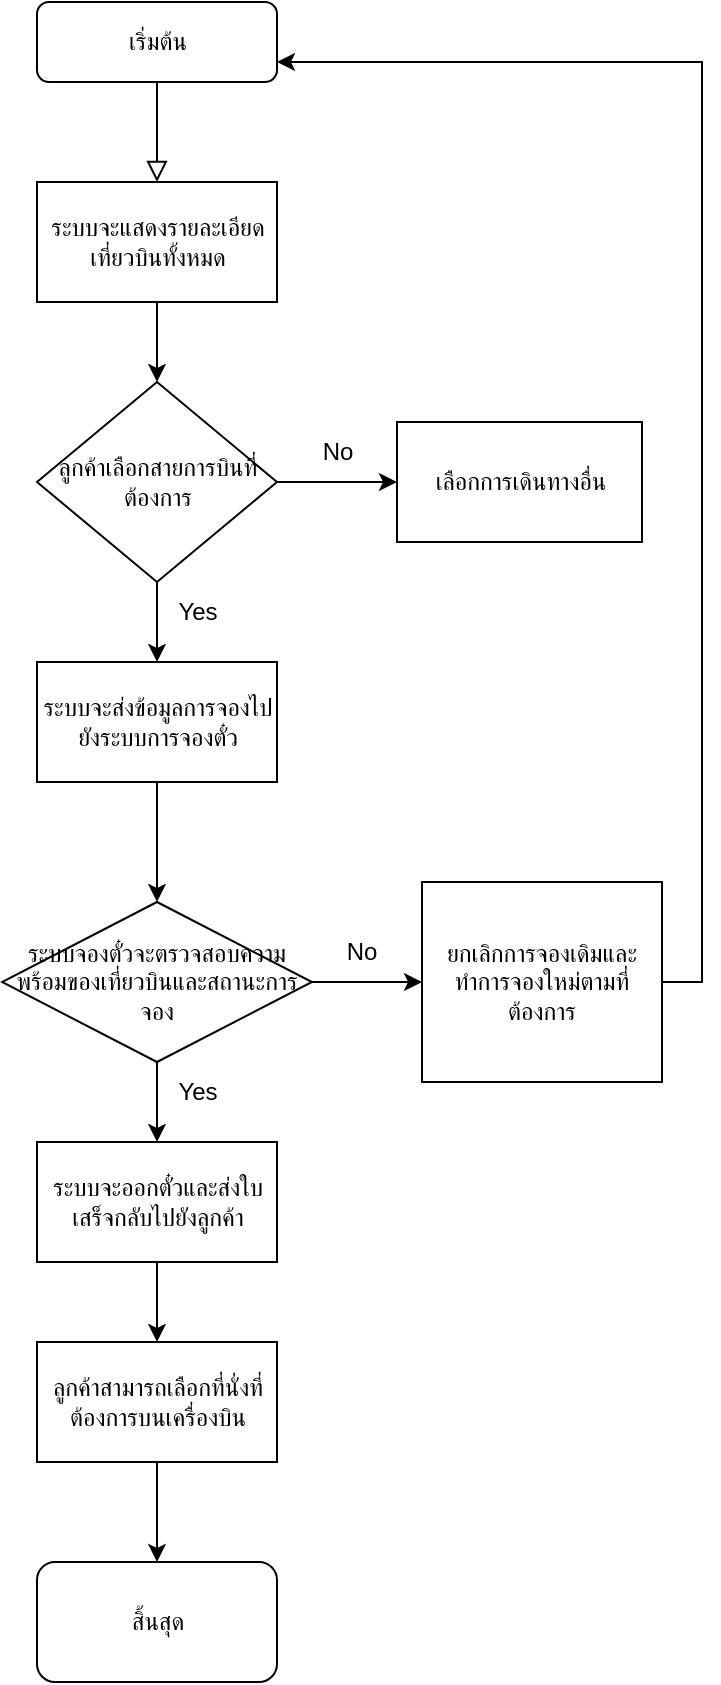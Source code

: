 <mxfile version="21.2.3" type="github">
  <diagram id="C5RBs43oDa-KdzZeNtuy" name="Page-1">
    <mxGraphModel dx="1221" dy="668" grid="1" gridSize="10" guides="1" tooltips="1" connect="1" arrows="1" fold="1" page="1" pageScale="1" pageWidth="827" pageHeight="1169" math="0" shadow="0">
      <root>
        <mxCell id="WIyWlLk6GJQsqaUBKTNV-0" />
        <mxCell id="WIyWlLk6GJQsqaUBKTNV-1" parent="WIyWlLk6GJQsqaUBKTNV-0" />
        <mxCell id="WIyWlLk6GJQsqaUBKTNV-2" value="" style="rounded=0;html=1;jettySize=auto;orthogonalLoop=1;fontSize=11;endArrow=block;endFill=0;endSize=8;strokeWidth=1;shadow=0;labelBackgroundColor=none;edgeStyle=orthogonalEdgeStyle;" parent="WIyWlLk6GJQsqaUBKTNV-1" source="WIyWlLk6GJQsqaUBKTNV-3" edge="1">
          <mxGeometry relative="1" as="geometry">
            <mxPoint x="427.5" y="110" as="targetPoint" />
          </mxGeometry>
        </mxCell>
        <mxCell id="WIyWlLk6GJQsqaUBKTNV-3" value="เริ่มต้น" style="rounded=1;whiteSpace=wrap;html=1;fontSize=12;glass=0;strokeWidth=1;shadow=0;" parent="WIyWlLk6GJQsqaUBKTNV-1" vertex="1">
          <mxGeometry x="367.5" y="20" width="120" height="40" as="geometry" />
        </mxCell>
        <mxCell id="YJ9p6vgPoEFl2DIqnwbw-37" style="edgeStyle=orthogonalEdgeStyle;rounded=0;orthogonalLoop=1;jettySize=auto;html=1;entryX=0.5;entryY=0;entryDx=0;entryDy=0;" edge="1" parent="WIyWlLk6GJQsqaUBKTNV-1" source="YJ9p6vgPoEFl2DIqnwbw-1" target="YJ9p6vgPoEFl2DIqnwbw-2">
          <mxGeometry relative="1" as="geometry" />
        </mxCell>
        <mxCell id="YJ9p6vgPoEFl2DIqnwbw-1" value="ระบบจะแสดงรายละเอียดเที่ยวบินทั้งหมด" style="rounded=0;whiteSpace=wrap;html=1;" vertex="1" parent="WIyWlLk6GJQsqaUBKTNV-1">
          <mxGeometry x="367.5" y="110" width="120" height="60" as="geometry" />
        </mxCell>
        <mxCell id="YJ9p6vgPoEFl2DIqnwbw-5" value="" style="edgeStyle=orthogonalEdgeStyle;rounded=0;orthogonalLoop=1;jettySize=auto;html=1;" edge="1" parent="WIyWlLk6GJQsqaUBKTNV-1" source="YJ9p6vgPoEFl2DIqnwbw-2" target="YJ9p6vgPoEFl2DIqnwbw-4">
          <mxGeometry relative="1" as="geometry" />
        </mxCell>
        <mxCell id="YJ9p6vgPoEFl2DIqnwbw-17" value="" style="edgeStyle=orthogonalEdgeStyle;rounded=0;orthogonalLoop=1;jettySize=auto;html=1;" edge="1" parent="WIyWlLk6GJQsqaUBKTNV-1" source="YJ9p6vgPoEFl2DIqnwbw-2" target="YJ9p6vgPoEFl2DIqnwbw-16">
          <mxGeometry relative="1" as="geometry" />
        </mxCell>
        <mxCell id="YJ9p6vgPoEFl2DIqnwbw-2" value="ลูกค้าเลือกสายการบินที่ต้องการ" style="rhombus;whiteSpace=wrap;html=1;" vertex="1" parent="WIyWlLk6GJQsqaUBKTNV-1">
          <mxGeometry x="367.5" y="210" width="120" height="100" as="geometry" />
        </mxCell>
        <mxCell id="YJ9p6vgPoEFl2DIqnwbw-12" value="" style="edgeStyle=orthogonalEdgeStyle;rounded=0;orthogonalLoop=1;jettySize=auto;html=1;" edge="1" parent="WIyWlLk6GJQsqaUBKTNV-1" source="YJ9p6vgPoEFl2DIqnwbw-4" target="YJ9p6vgPoEFl2DIqnwbw-11">
          <mxGeometry relative="1" as="geometry" />
        </mxCell>
        <mxCell id="YJ9p6vgPoEFl2DIqnwbw-4" value="ระบบจะส่งข้อมูลการจองไปยังระบบการจองตั๋ว" style="whiteSpace=wrap;html=1;" vertex="1" parent="WIyWlLk6GJQsqaUBKTNV-1">
          <mxGeometry x="367.5" y="350" width="120" height="60" as="geometry" />
        </mxCell>
        <mxCell id="YJ9p6vgPoEFl2DIqnwbw-6" value="Yes" style="text;html=1;strokeColor=none;fillColor=none;align=center;verticalAlign=middle;whiteSpace=wrap;rounded=0;" vertex="1" parent="WIyWlLk6GJQsqaUBKTNV-1">
          <mxGeometry x="417.5" y="310" width="60" height="30" as="geometry" />
        </mxCell>
        <mxCell id="YJ9p6vgPoEFl2DIqnwbw-15" value="" style="edgeStyle=orthogonalEdgeStyle;rounded=0;orthogonalLoop=1;jettySize=auto;html=1;" edge="1" parent="WIyWlLk6GJQsqaUBKTNV-1" source="YJ9p6vgPoEFl2DIqnwbw-11" target="YJ9p6vgPoEFl2DIqnwbw-14">
          <mxGeometry relative="1" as="geometry" />
        </mxCell>
        <mxCell id="YJ9p6vgPoEFl2DIqnwbw-31" value="" style="edgeStyle=orthogonalEdgeStyle;rounded=0;orthogonalLoop=1;jettySize=auto;html=1;" edge="1" parent="WIyWlLk6GJQsqaUBKTNV-1" source="YJ9p6vgPoEFl2DIqnwbw-11" target="YJ9p6vgPoEFl2DIqnwbw-30">
          <mxGeometry relative="1" as="geometry" />
        </mxCell>
        <mxCell id="YJ9p6vgPoEFl2DIqnwbw-11" value="ระบบจองตั๋วจะตรวจสอบความพร้อมของเที่ยวบินและสถานะการจอง" style="rhombus;whiteSpace=wrap;html=1;" vertex="1" parent="WIyWlLk6GJQsqaUBKTNV-1">
          <mxGeometry x="350" y="470" width="155" height="80" as="geometry" />
        </mxCell>
        <mxCell id="YJ9p6vgPoEFl2DIqnwbw-41" style="edgeStyle=orthogonalEdgeStyle;rounded=0;orthogonalLoop=1;jettySize=auto;html=1;entryX=1;entryY=0.75;entryDx=0;entryDy=0;" edge="1" parent="WIyWlLk6GJQsqaUBKTNV-1" source="YJ9p6vgPoEFl2DIqnwbw-14" target="WIyWlLk6GJQsqaUBKTNV-3">
          <mxGeometry relative="1" as="geometry">
            <mxPoint x="750" y="40" as="targetPoint" />
            <Array as="points">
              <mxPoint x="700" y="510" />
              <mxPoint x="700" y="50" />
            </Array>
          </mxGeometry>
        </mxCell>
        <mxCell id="YJ9p6vgPoEFl2DIqnwbw-14" value="ยกเลิกการจองเดิมและทำการจองใหม่ตามที่ต้องการ" style="whiteSpace=wrap;html=1;" vertex="1" parent="WIyWlLk6GJQsqaUBKTNV-1">
          <mxGeometry x="560" y="460" width="120" height="100" as="geometry" />
        </mxCell>
        <mxCell id="YJ9p6vgPoEFl2DIqnwbw-16" value="เลือกการเดินทางอื่น" style="whiteSpace=wrap;html=1;" vertex="1" parent="WIyWlLk6GJQsqaUBKTNV-1">
          <mxGeometry x="547.5" y="230" width="122.5" height="60" as="geometry" />
        </mxCell>
        <mxCell id="YJ9p6vgPoEFl2DIqnwbw-22" value="Yes" style="text;html=1;strokeColor=none;fillColor=none;align=center;verticalAlign=middle;whiteSpace=wrap;rounded=0;" vertex="1" parent="WIyWlLk6GJQsqaUBKTNV-1">
          <mxGeometry x="417.5" y="550" width="60" height="30" as="geometry" />
        </mxCell>
        <mxCell id="YJ9p6vgPoEFl2DIqnwbw-23" value="No" style="text;html=1;strokeColor=none;fillColor=none;align=center;verticalAlign=middle;whiteSpace=wrap;rounded=0;" vertex="1" parent="WIyWlLk6GJQsqaUBKTNV-1">
          <mxGeometry x="487.5" y="230" width="60" height="30" as="geometry" />
        </mxCell>
        <mxCell id="YJ9p6vgPoEFl2DIqnwbw-24" value="No" style="text;html=1;strokeColor=none;fillColor=none;align=center;verticalAlign=middle;whiteSpace=wrap;rounded=0;" vertex="1" parent="WIyWlLk6GJQsqaUBKTNV-1">
          <mxGeometry x="500" y="480" width="60" height="30" as="geometry" />
        </mxCell>
        <mxCell id="YJ9p6vgPoEFl2DIqnwbw-39" value="" style="edgeStyle=orthogonalEdgeStyle;rounded=0;orthogonalLoop=1;jettySize=auto;html=1;" edge="1" parent="WIyWlLk6GJQsqaUBKTNV-1" source="YJ9p6vgPoEFl2DIqnwbw-30" target="YJ9p6vgPoEFl2DIqnwbw-38">
          <mxGeometry relative="1" as="geometry" />
        </mxCell>
        <mxCell id="YJ9p6vgPoEFl2DIqnwbw-30" value="ระบบจะออกตั๋วและส่งใบเสร็จกลับไปยังลูกค้า" style="whiteSpace=wrap;html=1;" vertex="1" parent="WIyWlLk6GJQsqaUBKTNV-1">
          <mxGeometry x="367.5" y="590" width="120" height="60" as="geometry" />
        </mxCell>
        <mxCell id="YJ9p6vgPoEFl2DIqnwbw-47" value="" style="edgeStyle=orthogonalEdgeStyle;rounded=0;orthogonalLoop=1;jettySize=auto;html=1;" edge="1" parent="WIyWlLk6GJQsqaUBKTNV-1" source="YJ9p6vgPoEFl2DIqnwbw-38" target="YJ9p6vgPoEFl2DIqnwbw-46">
          <mxGeometry relative="1" as="geometry" />
        </mxCell>
        <mxCell id="YJ9p6vgPoEFl2DIqnwbw-38" value="ลูกค้าสามารถเลือกที่นั่งที่ต้องการบนเครื่องบิน" style="whiteSpace=wrap;html=1;" vertex="1" parent="WIyWlLk6GJQsqaUBKTNV-1">
          <mxGeometry x="367.5" y="690" width="120" height="60" as="geometry" />
        </mxCell>
        <mxCell id="YJ9p6vgPoEFl2DIqnwbw-46" value="สิ้นสุด" style="rounded=1;whiteSpace=wrap;html=1;" vertex="1" parent="WIyWlLk6GJQsqaUBKTNV-1">
          <mxGeometry x="367.5" y="800" width="120" height="60" as="geometry" />
        </mxCell>
      </root>
    </mxGraphModel>
  </diagram>
</mxfile>
